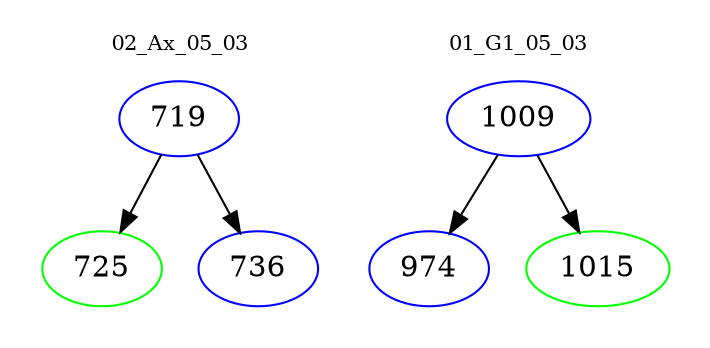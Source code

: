 digraph{
subgraph cluster_0 {
color = white
label = "02_Ax_05_03";
fontsize=10;
T0_719 [label="719", color="blue"]
T0_719 -> T0_725 [color="black"]
T0_725 [label="725", color="green"]
T0_719 -> T0_736 [color="black"]
T0_736 [label="736", color="blue"]
}
subgraph cluster_1 {
color = white
label = "01_G1_05_03";
fontsize=10;
T1_1009 [label="1009", color="blue"]
T1_1009 -> T1_974 [color="black"]
T1_974 [label="974", color="blue"]
T1_1009 -> T1_1015 [color="black"]
T1_1015 [label="1015", color="green"]
}
}
